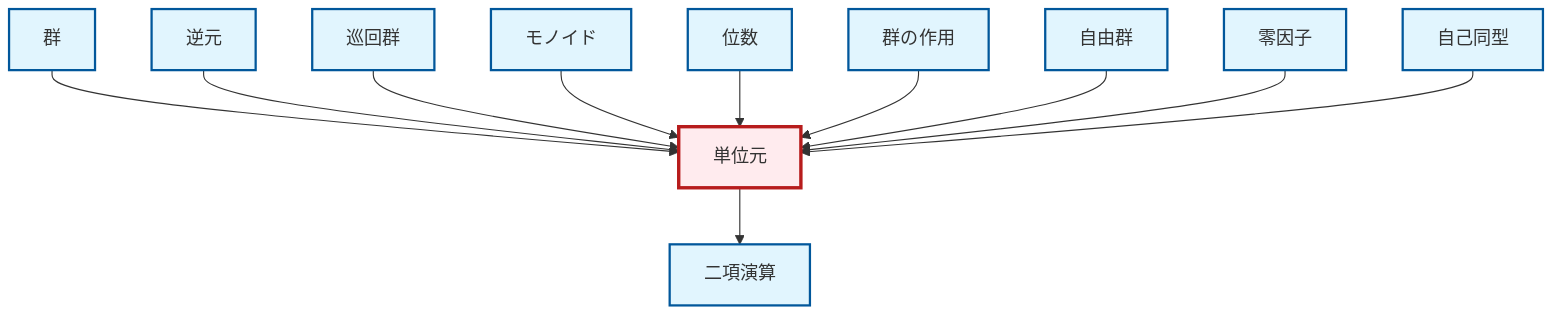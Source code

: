 graph TD
    classDef definition fill:#e1f5fe,stroke:#01579b,stroke-width:2px
    classDef theorem fill:#f3e5f5,stroke:#4a148c,stroke-width:2px
    classDef axiom fill:#fff3e0,stroke:#e65100,stroke-width:2px
    classDef example fill:#e8f5e9,stroke:#1b5e20,stroke-width:2px
    classDef current fill:#ffebee,stroke:#b71c1c,stroke-width:3px
    def-identity-element["単位元"]:::definition
    def-zero-divisor["零因子"]:::definition
    def-free-group["自由群"]:::definition
    def-group["群"]:::definition
    def-binary-operation["二項演算"]:::definition
    def-group-action["群の作用"]:::definition
    def-automorphism["自己同型"]:::definition
    def-order["位数"]:::definition
    def-cyclic-group["巡回群"]:::definition
    def-monoid["モノイド"]:::definition
    def-inverse-element["逆元"]:::definition
    def-group --> def-identity-element
    def-inverse-element --> def-identity-element
    def-cyclic-group --> def-identity-element
    def-monoid --> def-identity-element
    def-order --> def-identity-element
    def-group-action --> def-identity-element
    def-free-group --> def-identity-element
    def-zero-divisor --> def-identity-element
    def-automorphism --> def-identity-element
    def-identity-element --> def-binary-operation
    class def-identity-element current